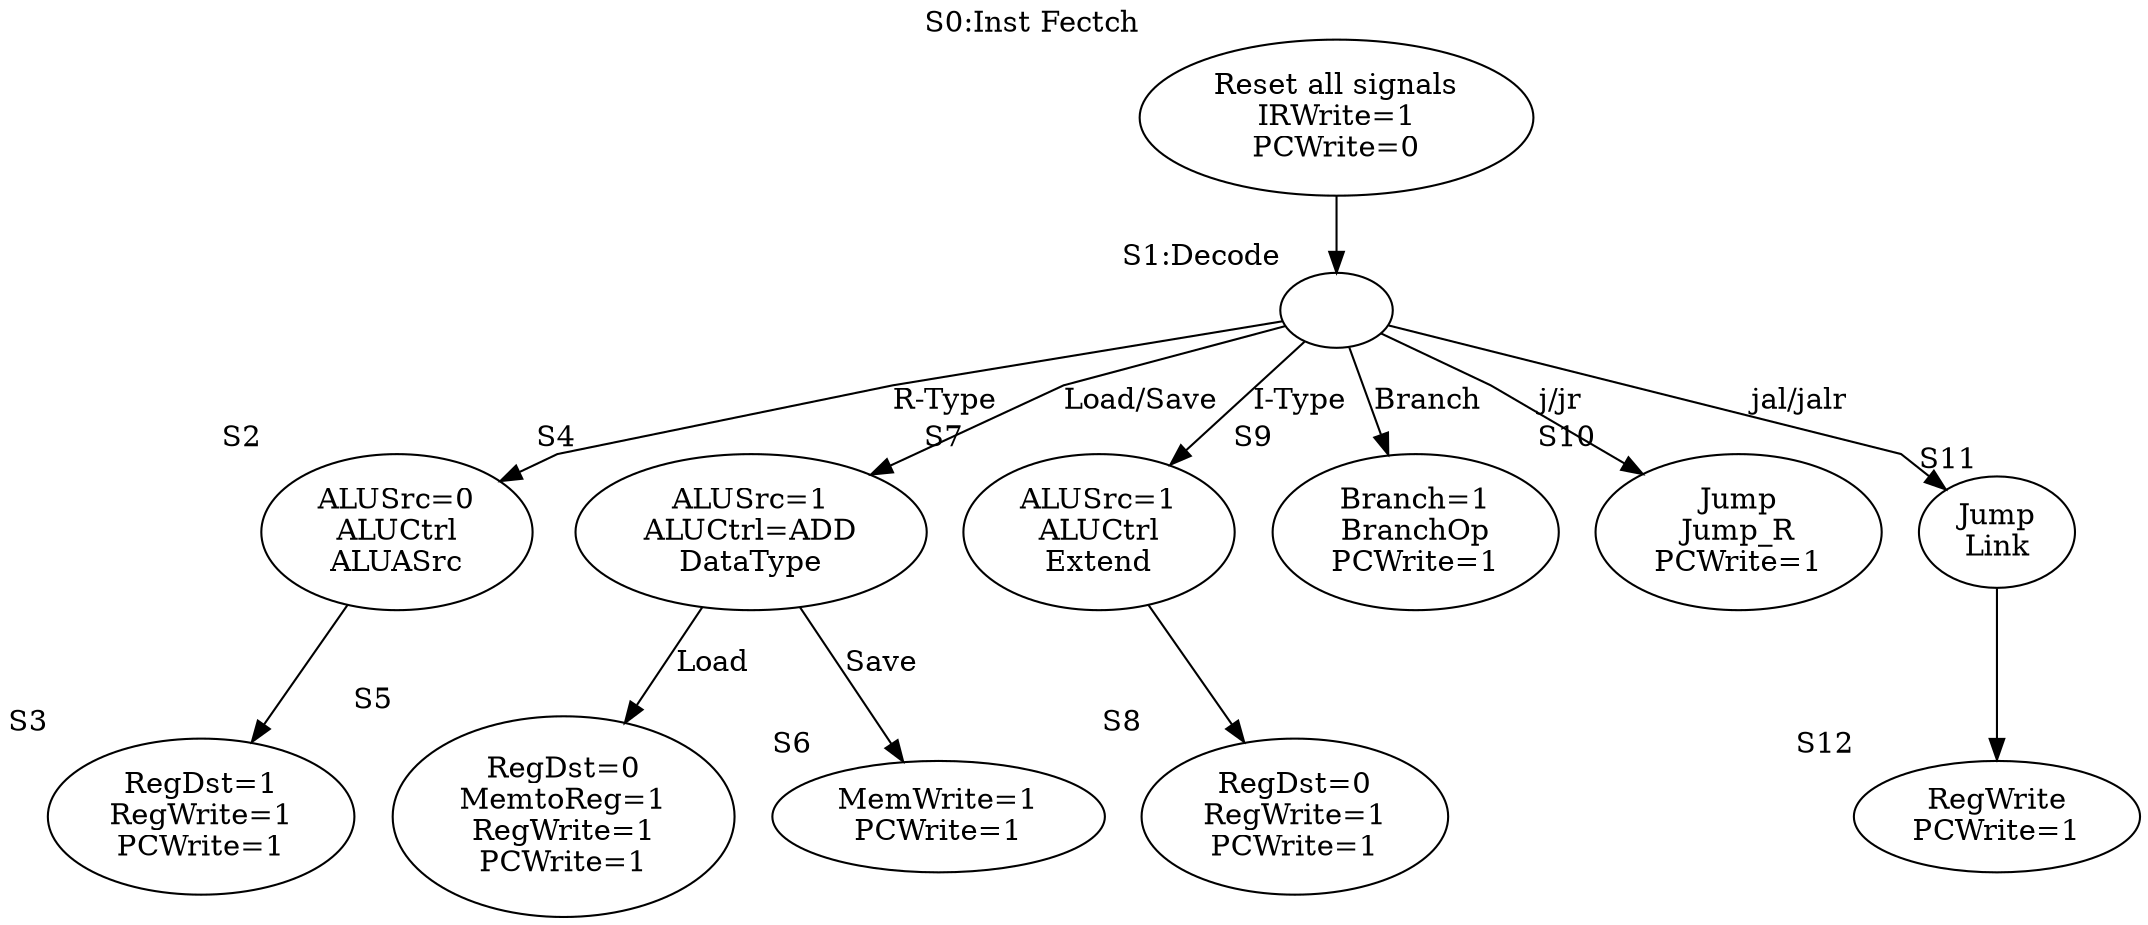 digraph G {
    splines=polyline;
    subgraph{rank=same;S0};
    subgraph{rank=same;S1};
    subgraph{rand=same;S2,S4,S7,S9,S10,S11};
    subgraph{rank=same;S3,S5,S6,S8,S12};
    S0[label="Reset all signals\nIRWrite=1\nPCWrite=0",xlabel="S0:Inst Fectch"];
    S1[label="",xlabel="S1:Decode"];
    S0->S1;
    
    S1->S2[label="R-Type"];
    S2[label="ALUSrc=0\nALUCtrl\nALUASrc",xlabel="S2"];
    S2->S3;
    S3[label="RegDst=1\nRegWrite=1\nPCWrite=1",xlabel="S3"];
    S1->S4[label="Load/Save"];
    S4[label="ALUSrc=1\nALUCtrl=ADD\nDataType",xlabel="S4"];
    S4->S5[label="Load"];
    S5[label="RegDst=0\nMemtoReg=1\nRegWrite=1\nPCWrite=1",xlabel="S5"];
    S6[label="MemWrite=1\nPCWrite=1",xlabel="S6"];
    S4->S6[label="Save"];
    S1->S7[label="I-Type"];
    S7[label="ALUSrc=1\nALUCtrl\nExtend\n",xlabel="S7"];
    S7->S8;
    S8[label="RegDst=0\nRegWrite=1\nPCWrite=1",xlabel="S8"];
    S1->S9[label="Branch"];
    S9[label="Branch=1\nBranchOp\nPCWrite=1",xlabel="S9"];
    S1->S10[label="j/jr"];
    S10[label="Jump\nJump_R\nPCWrite=1",xlabel="S10"];
    S1->S11[label="jal/jalr"];
    S11[label="Jump\nLink\n",xlabel="S11"];
    S11->S12;
    S12[label="RegWrite\nPCWrite=1",xlabel="S12"];
}